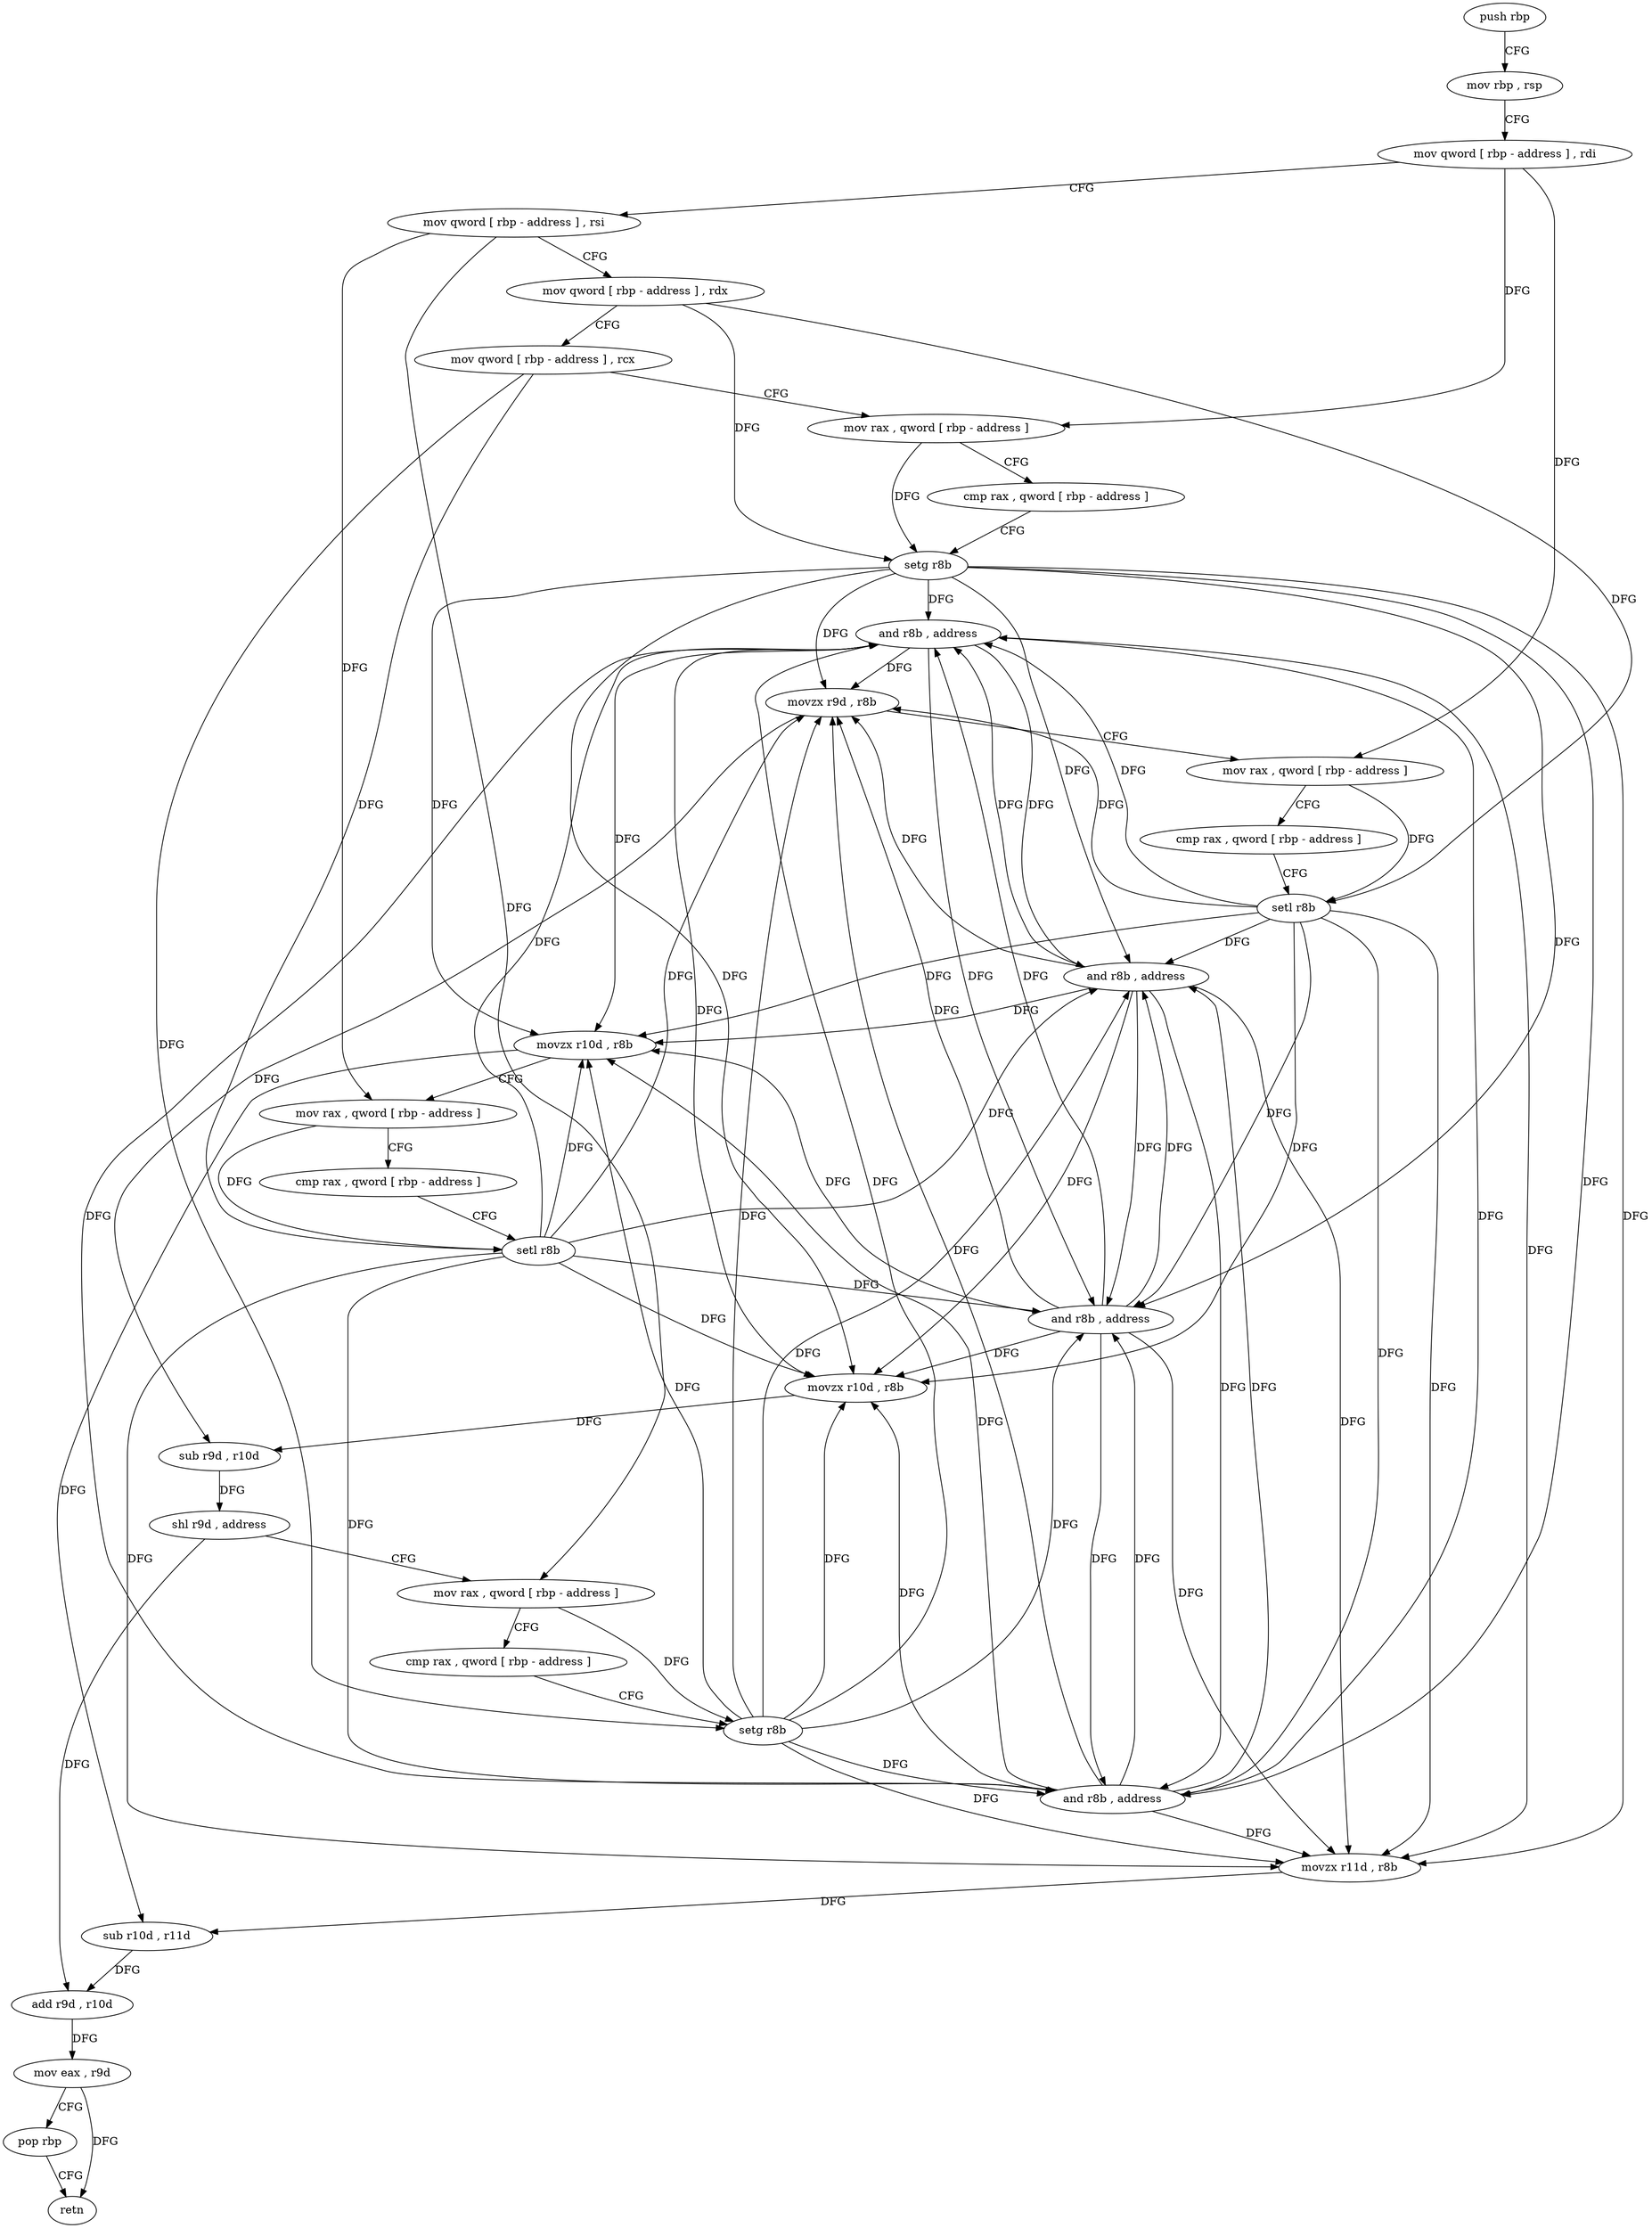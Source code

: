 digraph "func" {
"4222576" [label = "push rbp" ]
"4222577" [label = "mov rbp , rsp" ]
"4222580" [label = "mov qword [ rbp - address ] , rdi" ]
"4222584" [label = "mov qword [ rbp - address ] , rsi" ]
"4222588" [label = "mov qword [ rbp - address ] , rdx" ]
"4222592" [label = "mov qword [ rbp - address ] , rcx" ]
"4222596" [label = "mov rax , qword [ rbp - address ]" ]
"4222600" [label = "cmp rax , qword [ rbp - address ]" ]
"4222604" [label = "setg r8b" ]
"4222608" [label = "and r8b , address" ]
"4222612" [label = "movzx r9d , r8b" ]
"4222616" [label = "mov rax , qword [ rbp - address ]" ]
"4222620" [label = "cmp rax , qword [ rbp - address ]" ]
"4222624" [label = "setl r8b" ]
"4222628" [label = "and r8b , address" ]
"4222632" [label = "movzx r10d , r8b" ]
"4222636" [label = "sub r9d , r10d" ]
"4222639" [label = "shl r9d , address" ]
"4222643" [label = "mov rax , qword [ rbp - address ]" ]
"4222647" [label = "cmp rax , qword [ rbp - address ]" ]
"4222651" [label = "setg r8b" ]
"4222655" [label = "and r8b , address" ]
"4222659" [label = "movzx r10d , r8b" ]
"4222663" [label = "mov rax , qword [ rbp - address ]" ]
"4222667" [label = "cmp rax , qword [ rbp - address ]" ]
"4222671" [label = "setl r8b" ]
"4222675" [label = "and r8b , address" ]
"4222679" [label = "movzx r11d , r8b" ]
"4222683" [label = "sub r10d , r11d" ]
"4222686" [label = "add r9d , r10d" ]
"4222689" [label = "mov eax , r9d" ]
"4222692" [label = "pop rbp" ]
"4222693" [label = "retn" ]
"4222576" -> "4222577" [ label = "CFG" ]
"4222577" -> "4222580" [ label = "CFG" ]
"4222580" -> "4222584" [ label = "CFG" ]
"4222580" -> "4222596" [ label = "DFG" ]
"4222580" -> "4222616" [ label = "DFG" ]
"4222584" -> "4222588" [ label = "CFG" ]
"4222584" -> "4222643" [ label = "DFG" ]
"4222584" -> "4222663" [ label = "DFG" ]
"4222588" -> "4222592" [ label = "CFG" ]
"4222588" -> "4222604" [ label = "DFG" ]
"4222588" -> "4222624" [ label = "DFG" ]
"4222592" -> "4222596" [ label = "CFG" ]
"4222592" -> "4222651" [ label = "DFG" ]
"4222592" -> "4222671" [ label = "DFG" ]
"4222596" -> "4222600" [ label = "CFG" ]
"4222596" -> "4222604" [ label = "DFG" ]
"4222600" -> "4222604" [ label = "CFG" ]
"4222604" -> "4222608" [ label = "DFG" ]
"4222604" -> "4222612" [ label = "DFG" ]
"4222604" -> "4222628" [ label = "DFG" ]
"4222604" -> "4222632" [ label = "DFG" ]
"4222604" -> "4222655" [ label = "DFG" ]
"4222604" -> "4222659" [ label = "DFG" ]
"4222604" -> "4222675" [ label = "DFG" ]
"4222604" -> "4222679" [ label = "DFG" ]
"4222608" -> "4222612" [ label = "DFG" ]
"4222608" -> "4222628" [ label = "DFG" ]
"4222608" -> "4222632" [ label = "DFG" ]
"4222608" -> "4222655" [ label = "DFG" ]
"4222608" -> "4222659" [ label = "DFG" ]
"4222608" -> "4222675" [ label = "DFG" ]
"4222608" -> "4222679" [ label = "DFG" ]
"4222612" -> "4222616" [ label = "CFG" ]
"4222612" -> "4222636" [ label = "DFG" ]
"4222616" -> "4222620" [ label = "CFG" ]
"4222616" -> "4222624" [ label = "DFG" ]
"4222620" -> "4222624" [ label = "CFG" ]
"4222624" -> "4222628" [ label = "DFG" ]
"4222624" -> "4222608" [ label = "DFG" ]
"4222624" -> "4222612" [ label = "DFG" ]
"4222624" -> "4222632" [ label = "DFG" ]
"4222624" -> "4222655" [ label = "DFG" ]
"4222624" -> "4222659" [ label = "DFG" ]
"4222624" -> "4222675" [ label = "DFG" ]
"4222624" -> "4222679" [ label = "DFG" ]
"4222628" -> "4222632" [ label = "DFG" ]
"4222628" -> "4222608" [ label = "DFG" ]
"4222628" -> "4222612" [ label = "DFG" ]
"4222628" -> "4222655" [ label = "DFG" ]
"4222628" -> "4222659" [ label = "DFG" ]
"4222628" -> "4222675" [ label = "DFG" ]
"4222628" -> "4222679" [ label = "DFG" ]
"4222632" -> "4222636" [ label = "DFG" ]
"4222636" -> "4222639" [ label = "DFG" ]
"4222639" -> "4222643" [ label = "CFG" ]
"4222639" -> "4222686" [ label = "DFG" ]
"4222643" -> "4222647" [ label = "CFG" ]
"4222643" -> "4222651" [ label = "DFG" ]
"4222647" -> "4222651" [ label = "CFG" ]
"4222651" -> "4222655" [ label = "DFG" ]
"4222651" -> "4222608" [ label = "DFG" ]
"4222651" -> "4222612" [ label = "DFG" ]
"4222651" -> "4222628" [ label = "DFG" ]
"4222651" -> "4222632" [ label = "DFG" ]
"4222651" -> "4222659" [ label = "DFG" ]
"4222651" -> "4222675" [ label = "DFG" ]
"4222651" -> "4222679" [ label = "DFG" ]
"4222655" -> "4222659" [ label = "DFG" ]
"4222655" -> "4222608" [ label = "DFG" ]
"4222655" -> "4222612" [ label = "DFG" ]
"4222655" -> "4222628" [ label = "DFG" ]
"4222655" -> "4222632" [ label = "DFG" ]
"4222655" -> "4222675" [ label = "DFG" ]
"4222655" -> "4222679" [ label = "DFG" ]
"4222659" -> "4222663" [ label = "CFG" ]
"4222659" -> "4222683" [ label = "DFG" ]
"4222663" -> "4222667" [ label = "CFG" ]
"4222663" -> "4222671" [ label = "DFG" ]
"4222667" -> "4222671" [ label = "CFG" ]
"4222671" -> "4222675" [ label = "DFG" ]
"4222671" -> "4222608" [ label = "DFG" ]
"4222671" -> "4222612" [ label = "DFG" ]
"4222671" -> "4222628" [ label = "DFG" ]
"4222671" -> "4222632" [ label = "DFG" ]
"4222671" -> "4222655" [ label = "DFG" ]
"4222671" -> "4222659" [ label = "DFG" ]
"4222671" -> "4222679" [ label = "DFG" ]
"4222675" -> "4222679" [ label = "DFG" ]
"4222675" -> "4222608" [ label = "DFG" ]
"4222675" -> "4222612" [ label = "DFG" ]
"4222675" -> "4222628" [ label = "DFG" ]
"4222675" -> "4222632" [ label = "DFG" ]
"4222675" -> "4222655" [ label = "DFG" ]
"4222675" -> "4222659" [ label = "DFG" ]
"4222679" -> "4222683" [ label = "DFG" ]
"4222683" -> "4222686" [ label = "DFG" ]
"4222686" -> "4222689" [ label = "DFG" ]
"4222689" -> "4222692" [ label = "CFG" ]
"4222689" -> "4222693" [ label = "DFG" ]
"4222692" -> "4222693" [ label = "CFG" ]
}
